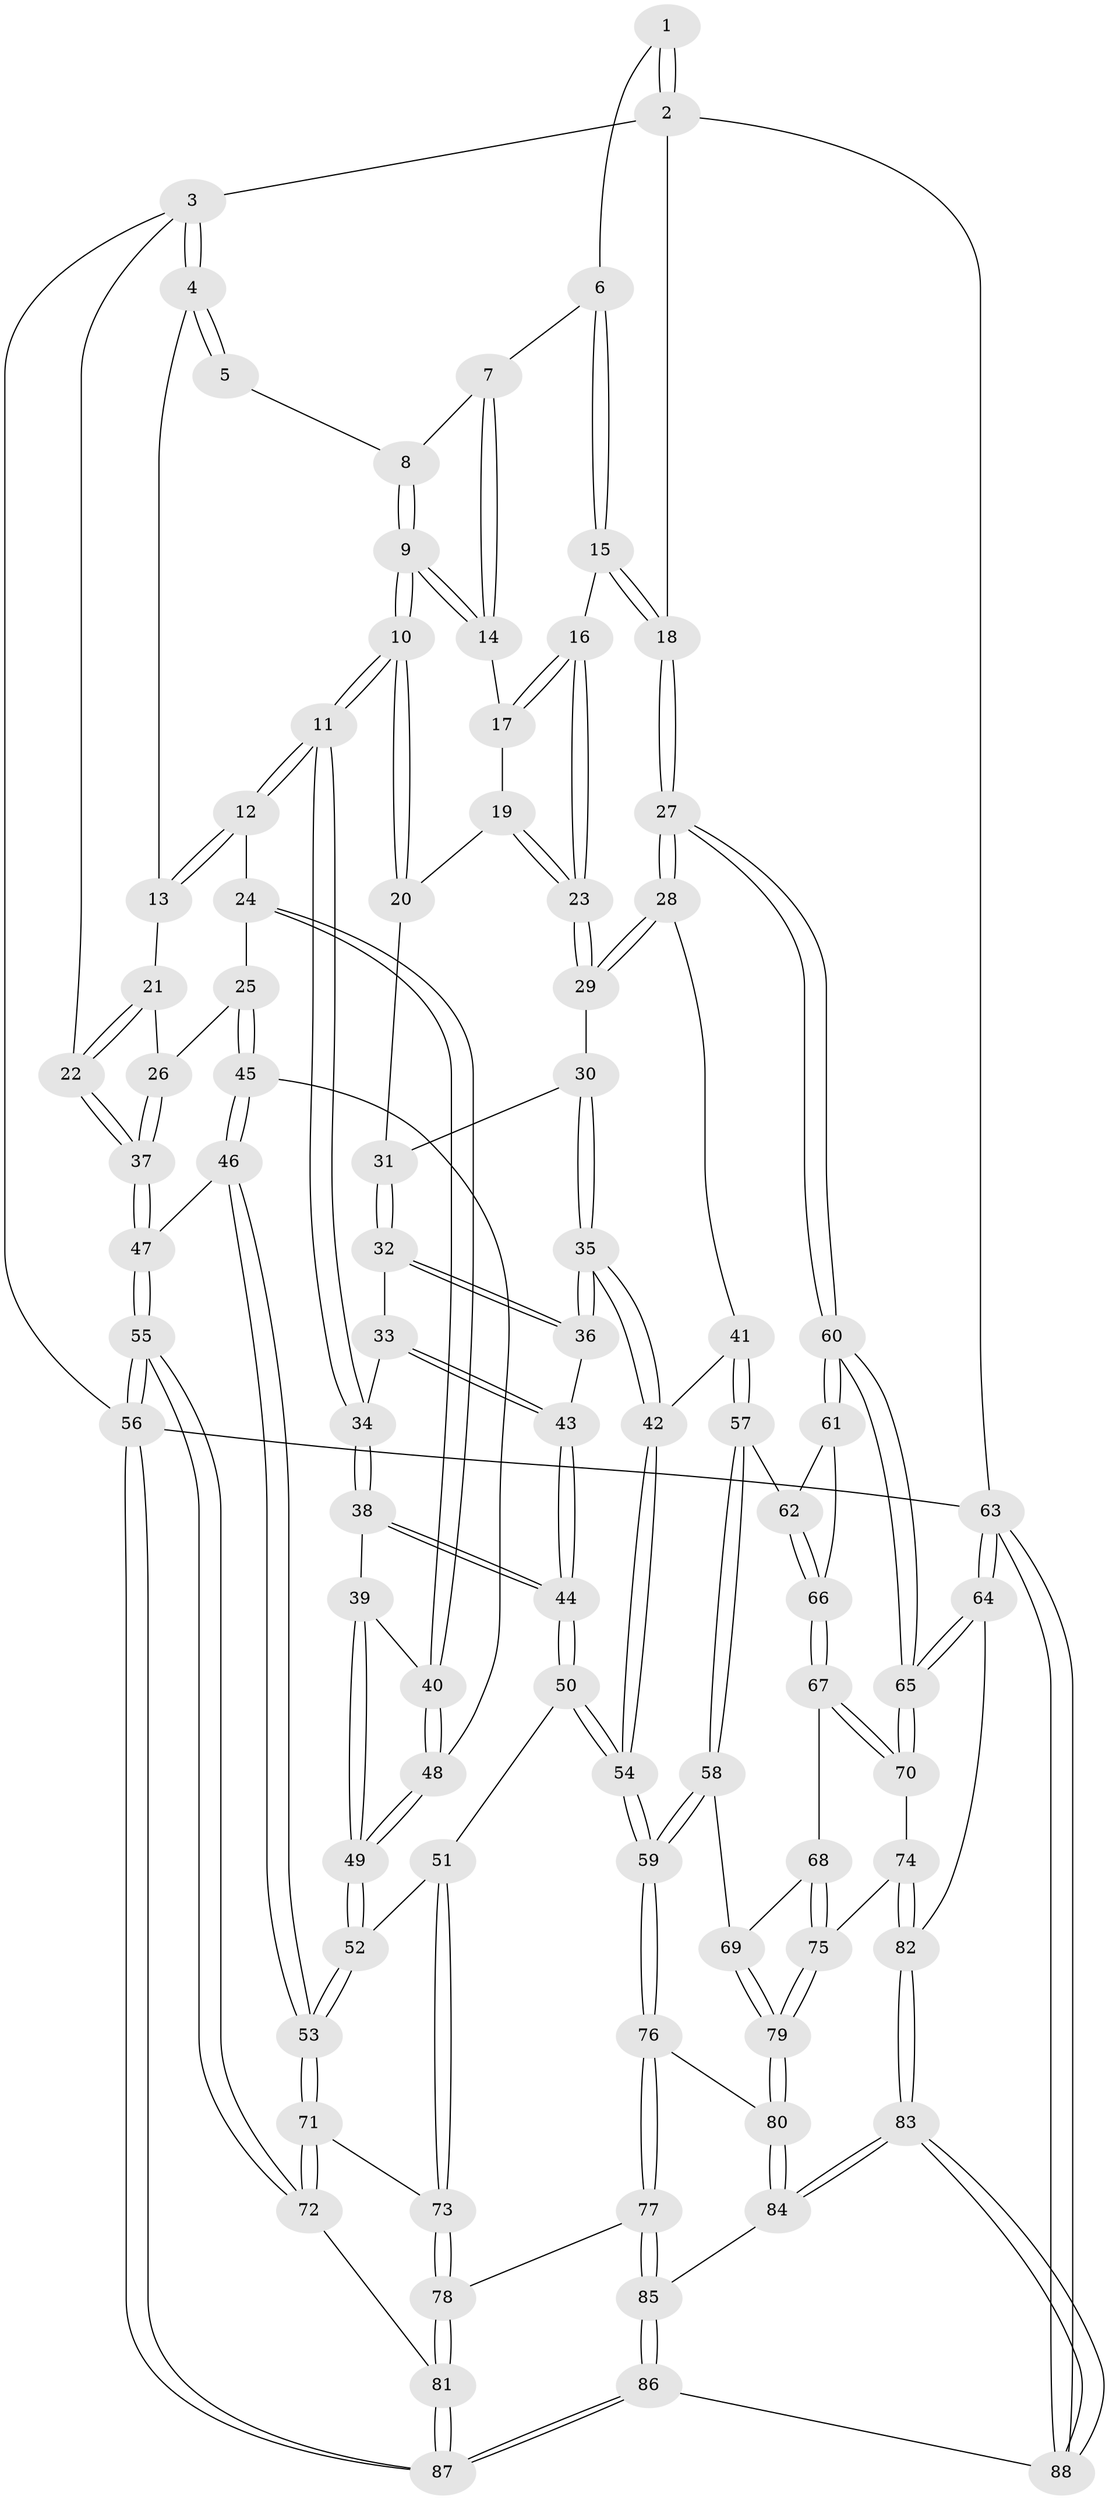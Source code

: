 // coarse degree distribution, {3: 0.2857142857142857, 6: 0.17142857142857143, 4: 0.2, 5: 0.2571428571428571, 8: 0.02857142857142857, 2: 0.02857142857142857, 7: 0.02857142857142857}
// Generated by graph-tools (version 1.1) at 2025/04/03/04/25 22:04:54]
// undirected, 88 vertices, 217 edges
graph export_dot {
graph [start="1"]
  node [color=gray90,style=filled];
  1 [pos="+0.8548287294232669+0"];
  2 [pos="+1+0"];
  3 [pos="+0+0"];
  4 [pos="+0.258315961311511+0"];
  5 [pos="+0.5319389187215086+0"];
  6 [pos="+0.7962507379236644+0.09316736585528988"];
  7 [pos="+0.6166786580676521+0.030789989493869106"];
  8 [pos="+0.5385373108397119+0"];
  9 [pos="+0.4670904946963917+0.19395950696802555"];
  10 [pos="+0.4266882728589246+0.2507994943342922"];
  11 [pos="+0.4043760742894862+0.2573836037985913"];
  12 [pos="+0.3956557406597355+0.25559283299783886"];
  13 [pos="+0.2984899373347073+0.07836063216861339"];
  14 [pos="+0.6144197138347369+0.08164533806191872"];
  15 [pos="+0.8546705210301522+0.17810124172238292"];
  16 [pos="+0.7785967384250418+0.22157884998002716"];
  17 [pos="+0.6310683483328198+0.14109753934328667"];
  18 [pos="+1+0.21388960920559752"];
  19 [pos="+0.6108649211221123+0.19133728563527871"];
  20 [pos="+0.550664550887468+0.2648098417798299"];
  21 [pos="+0.16854556233511986+0.21785728481309927"];
  22 [pos="+0+0.0159502650424957"];
  23 [pos="+0.7251687450617487+0.3062239414221341"];
  24 [pos="+0.3927232130226678+0.2580685952998717"];
  25 [pos="+0.21972106096058813+0.3355168773823849"];
  26 [pos="+0.18723769714169955+0.3139489531614553"];
  27 [pos="+1+0.30036055806179957"];
  28 [pos="+0.7301912662786286+0.44211105574644255"];
  29 [pos="+0.7225416434897334+0.31274672959215694"];
  30 [pos="+0.5677406391781974+0.2764141891646601"];
  31 [pos="+0.5565721585257853+0.270844593960203"];
  32 [pos="+0.560576229336191+0.4079566389551127"];
  33 [pos="+0.48519704075166625+0.3778148717405335"];
  34 [pos="+0.438902453040532+0.3323582479114299"];
  35 [pos="+0.6661379938714833+0.46285448702002424"];
  36 [pos="+0.5792010896596443+0.4292528965403662"];
  37 [pos="+0+0.3647472851238909"];
  38 [pos="+0.42372511897259924+0.45832748983785504"];
  39 [pos="+0.38766828800295117+0.4579633366569236"];
  40 [pos="+0.35160951636890597+0.4098294174485262"];
  41 [pos="+0.7222456576233364+0.45567642538014574"];
  42 [pos="+0.6705812577736993+0.46528414934533474"];
  43 [pos="+0.47712845468478954+0.4789528071129359"];
  44 [pos="+0.4634860534808967+0.49321244509294626"];
  45 [pos="+0.21984364106718124+0.3868892112357281"];
  46 [pos="+0.09307250442371799+0.5229956494814639"];
  47 [pos="+0+0.412006503520954"];
  48 [pos="+0.2793942137286129+0.45050227669939785"];
  49 [pos="+0.2993374886618407+0.5505958235187712"];
  50 [pos="+0.4698847059078721+0.6004147326898218"];
  51 [pos="+0.3284734425988088+0.5906674838875131"];
  52 [pos="+0.29752394046562214+0.5649218315511048"];
  53 [pos="+0.14620132556841392+0.5897667580906791"];
  54 [pos="+0.5236376517445868+0.6417751098473877"];
  55 [pos="+0+0.9641025217813705"];
  56 [pos="+0+1"];
  57 [pos="+0.7400979521436061+0.48710806615519053"];
  58 [pos="+0.722459449622281+0.6611116103512895"];
  59 [pos="+0.5306076447465932+0.665737874295724"];
  60 [pos="+1+0.31006462818704816"];
  61 [pos="+1+0.43014596378027203"];
  62 [pos="+0.8218199846172218+0.5448811454990192"];
  63 [pos="+1+1"];
  64 [pos="+1+0.888887398971581"];
  65 [pos="+1+0.5730409411393026"];
  66 [pos="+0.8459391369273909+0.5734960897900461"];
  67 [pos="+0.8643463782838982+0.5979251832924196"];
  68 [pos="+0.7893107149248924+0.671008127876615"];
  69 [pos="+0.7227498698479536+0.661435937234498"];
  70 [pos="+0.9873571428657382+0.6491340602440273"];
  71 [pos="+0.1263747746119667+0.7189943732104482"];
  72 [pos="+0.11206875927238406+0.7347868042714824"];
  73 [pos="+0.30589363234935074+0.7599020919183167"];
  74 [pos="+0.8932601530595011+0.7683101420198006"];
  75 [pos="+0.8408272587167762+0.7523266937604028"];
  76 [pos="+0.5272618392993837+0.6980394476440873"];
  77 [pos="+0.4192445095799122+0.8339509168625331"];
  78 [pos="+0.36613039429601735+0.8372254751948991"];
  79 [pos="+0.7197691450623626+0.7892924362161291"];
  80 [pos="+0.6850588016488109+0.8347987505899828"];
  81 [pos="+0.25282055945994075+0.9600449113454667"];
  82 [pos="+0.9059694909538788+0.8856889117494428"];
  83 [pos="+0.7539894986393954+1"];
  84 [pos="+0.6975899667975838+0.9708754184822199"];
  85 [pos="+0.45429937683207205+0.8751792348378831"];
  86 [pos="+0.4604091588094849+1"];
  87 [pos="+0.08797639866957742+1"];
  88 [pos="+0.7549872114121485+1"];
  1 -- 2;
  1 -- 2;
  1 -- 6;
  2 -- 3;
  2 -- 18;
  2 -- 63;
  3 -- 4;
  3 -- 4;
  3 -- 22;
  3 -- 56;
  4 -- 5;
  4 -- 5;
  4 -- 13;
  5 -- 8;
  6 -- 7;
  6 -- 15;
  6 -- 15;
  7 -- 8;
  7 -- 14;
  7 -- 14;
  8 -- 9;
  8 -- 9;
  9 -- 10;
  9 -- 10;
  9 -- 14;
  9 -- 14;
  10 -- 11;
  10 -- 11;
  10 -- 20;
  10 -- 20;
  11 -- 12;
  11 -- 12;
  11 -- 34;
  11 -- 34;
  12 -- 13;
  12 -- 13;
  12 -- 24;
  13 -- 21;
  14 -- 17;
  15 -- 16;
  15 -- 18;
  15 -- 18;
  16 -- 17;
  16 -- 17;
  16 -- 23;
  16 -- 23;
  17 -- 19;
  18 -- 27;
  18 -- 27;
  19 -- 20;
  19 -- 23;
  19 -- 23;
  20 -- 31;
  21 -- 22;
  21 -- 22;
  21 -- 26;
  22 -- 37;
  22 -- 37;
  23 -- 29;
  23 -- 29;
  24 -- 25;
  24 -- 40;
  24 -- 40;
  25 -- 26;
  25 -- 45;
  25 -- 45;
  26 -- 37;
  26 -- 37;
  27 -- 28;
  27 -- 28;
  27 -- 60;
  27 -- 60;
  28 -- 29;
  28 -- 29;
  28 -- 41;
  29 -- 30;
  30 -- 31;
  30 -- 35;
  30 -- 35;
  31 -- 32;
  31 -- 32;
  32 -- 33;
  32 -- 36;
  32 -- 36;
  33 -- 34;
  33 -- 43;
  33 -- 43;
  34 -- 38;
  34 -- 38;
  35 -- 36;
  35 -- 36;
  35 -- 42;
  35 -- 42;
  36 -- 43;
  37 -- 47;
  37 -- 47;
  38 -- 39;
  38 -- 44;
  38 -- 44;
  39 -- 40;
  39 -- 49;
  39 -- 49;
  40 -- 48;
  40 -- 48;
  41 -- 42;
  41 -- 57;
  41 -- 57;
  42 -- 54;
  42 -- 54;
  43 -- 44;
  43 -- 44;
  44 -- 50;
  44 -- 50;
  45 -- 46;
  45 -- 46;
  45 -- 48;
  46 -- 47;
  46 -- 53;
  46 -- 53;
  47 -- 55;
  47 -- 55;
  48 -- 49;
  48 -- 49;
  49 -- 52;
  49 -- 52;
  50 -- 51;
  50 -- 54;
  50 -- 54;
  51 -- 52;
  51 -- 73;
  51 -- 73;
  52 -- 53;
  52 -- 53;
  53 -- 71;
  53 -- 71;
  54 -- 59;
  54 -- 59;
  55 -- 56;
  55 -- 56;
  55 -- 72;
  55 -- 72;
  56 -- 87;
  56 -- 87;
  56 -- 63;
  57 -- 58;
  57 -- 58;
  57 -- 62;
  58 -- 59;
  58 -- 59;
  58 -- 69;
  59 -- 76;
  59 -- 76;
  60 -- 61;
  60 -- 61;
  60 -- 65;
  60 -- 65;
  61 -- 62;
  61 -- 66;
  62 -- 66;
  62 -- 66;
  63 -- 64;
  63 -- 64;
  63 -- 88;
  63 -- 88;
  64 -- 65;
  64 -- 65;
  64 -- 82;
  65 -- 70;
  65 -- 70;
  66 -- 67;
  66 -- 67;
  67 -- 68;
  67 -- 70;
  67 -- 70;
  68 -- 69;
  68 -- 75;
  68 -- 75;
  69 -- 79;
  69 -- 79;
  70 -- 74;
  71 -- 72;
  71 -- 72;
  71 -- 73;
  72 -- 81;
  73 -- 78;
  73 -- 78;
  74 -- 75;
  74 -- 82;
  74 -- 82;
  75 -- 79;
  75 -- 79;
  76 -- 77;
  76 -- 77;
  76 -- 80;
  77 -- 78;
  77 -- 85;
  77 -- 85;
  78 -- 81;
  78 -- 81;
  79 -- 80;
  79 -- 80;
  80 -- 84;
  80 -- 84;
  81 -- 87;
  81 -- 87;
  82 -- 83;
  82 -- 83;
  83 -- 84;
  83 -- 84;
  83 -- 88;
  83 -- 88;
  84 -- 85;
  85 -- 86;
  85 -- 86;
  86 -- 87;
  86 -- 87;
  86 -- 88;
}
